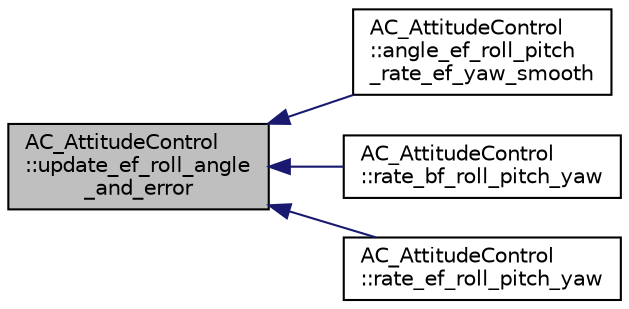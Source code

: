 digraph "AC_AttitudeControl::update_ef_roll_angle_and_error"
{
 // INTERACTIVE_SVG=YES
  edge [fontname="Helvetica",fontsize="10",labelfontname="Helvetica",labelfontsize="10"];
  node [fontname="Helvetica",fontsize="10",shape=record];
  rankdir="LR";
  Node1 [label="AC_AttitudeControl\l::update_ef_roll_angle\l_and_error",height=0.2,width=0.4,color="black", fillcolor="grey75", style="filled", fontcolor="black"];
  Node1 -> Node2 [dir="back",color="midnightblue",fontsize="10",style="solid",fontname="Helvetica"];
  Node2 [label="AC_AttitudeControl\l::angle_ef_roll_pitch\l_rate_ef_yaw_smooth",height=0.2,width=0.4,color="black", fillcolor="white", style="filled",URL="$classAC__AttitudeControl.html#afbe614d708bc9de386fda48ee3c65069"];
  Node1 -> Node3 [dir="back",color="midnightblue",fontsize="10",style="solid",fontname="Helvetica"];
  Node3 [label="AC_AttitudeControl\l::rate_bf_roll_pitch_yaw",height=0.2,width=0.4,color="black", fillcolor="white", style="filled",URL="$classAC__AttitudeControl.html#a716b26f41dfc5cf956b360affd045946"];
  Node1 -> Node4 [dir="back",color="midnightblue",fontsize="10",style="solid",fontname="Helvetica"];
  Node4 [label="AC_AttitudeControl\l::rate_ef_roll_pitch_yaw",height=0.2,width=0.4,color="black", fillcolor="white", style="filled",URL="$classAC__AttitudeControl.html#a2f434d94c7265c3e09c0c7555ec92efb"];
}
